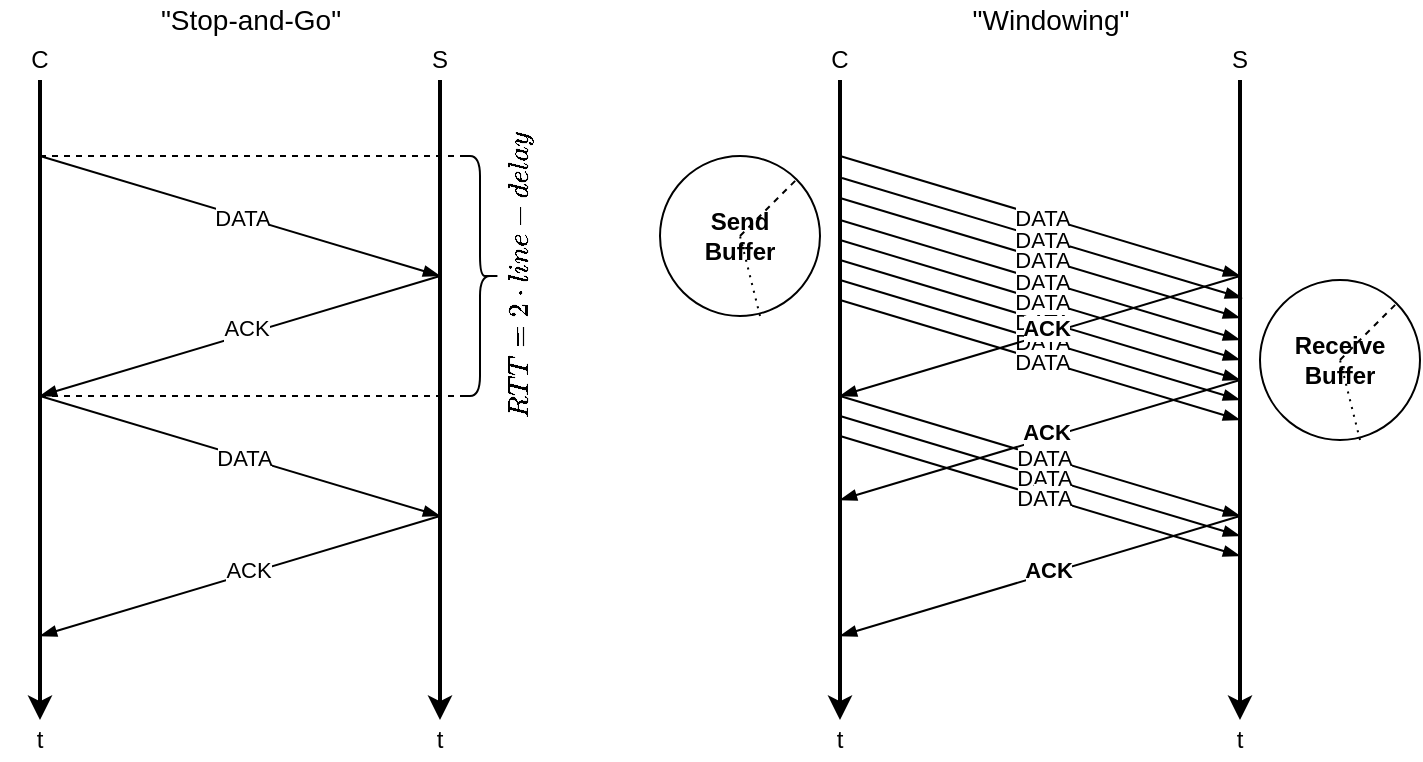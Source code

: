 <mxfile version="13.7.9" type="device"><diagram id="nPNZHEYBdZmi_5ZoVMQF" name="Seite-1"><mxGraphModel dx="782" dy="580" grid="1" gridSize="10" guides="1" tooltips="1" connect="1" arrows="1" fold="1" page="1" pageScale="1" pageWidth="827" pageHeight="1169" math="1" shadow="0"><root><mxCell id="0"/><mxCell id="1" parent="0"/><mxCell id="Z33j-YDG4Ag04HrSMXuC-5" value="" style="group;strokeWidth=2;" vertex="1" connectable="0" parent="1"><mxGeometry x="60" y="60" width="40" height="360" as="geometry"/></mxCell><mxCell id="Z33j-YDG4Ag04HrSMXuC-2" value="" style="endArrow=classic;html=1;strokeWidth=2;" edge="1" parent="Z33j-YDG4Ag04HrSMXuC-5" target="Z33j-YDG4Ag04HrSMXuC-3"><mxGeometry width="50" height="50" relative="1" as="geometry"><mxPoint x="20" y="20" as="sourcePoint"/><mxPoint x="20" y="380" as="targetPoint"/></mxGeometry></mxCell><mxCell id="Z33j-YDG4Ag04HrSMXuC-3" value="t" style="text;html=1;strokeColor=none;fillColor=none;align=center;verticalAlign=middle;whiteSpace=wrap;rounded=0;strokeWidth=2;" vertex="1" parent="Z33j-YDG4Ag04HrSMXuC-5"><mxGeometry y="340" width="40" height="20" as="geometry"/></mxCell><mxCell id="Z33j-YDG4Ag04HrSMXuC-4" value="C" style="text;html=1;strokeColor=none;fillColor=none;align=center;verticalAlign=middle;whiteSpace=wrap;rounded=0;strokeWidth=2;" vertex="1" parent="Z33j-YDG4Ag04HrSMXuC-5"><mxGeometry width="40" height="20" as="geometry"/></mxCell><mxCell id="Z33j-YDG4Ag04HrSMXuC-6" value="" style="group;strokeWidth=2;" vertex="1" connectable="0" parent="1"><mxGeometry x="260" y="60" width="40" height="360" as="geometry"/></mxCell><mxCell id="Z33j-YDG4Ag04HrSMXuC-7" value="" style="endArrow=classic;html=1;strokeWidth=2;" edge="1" parent="Z33j-YDG4Ag04HrSMXuC-6" target="Z33j-YDG4Ag04HrSMXuC-8"><mxGeometry width="50" height="50" relative="1" as="geometry"><mxPoint x="20" y="20" as="sourcePoint"/><mxPoint x="20" y="380" as="targetPoint"/></mxGeometry></mxCell><mxCell id="Z33j-YDG4Ag04HrSMXuC-8" value="t" style="text;html=1;strokeColor=none;fillColor=none;align=center;verticalAlign=middle;whiteSpace=wrap;rounded=0;strokeWidth=2;" vertex="1" parent="Z33j-YDG4Ag04HrSMXuC-6"><mxGeometry y="340" width="40" height="20" as="geometry"/></mxCell><mxCell id="Z33j-YDG4Ag04HrSMXuC-9" value="S" style="text;html=1;strokeColor=none;fillColor=none;align=center;verticalAlign=middle;whiteSpace=wrap;rounded=0;strokeWidth=2;" vertex="1" parent="Z33j-YDG4Ag04HrSMXuC-6"><mxGeometry width="40" height="20" as="geometry"/></mxCell><mxCell id="Z33j-YDG4Ag04HrSMXuC-21" value="" style="shape=curlyBracket;whiteSpace=wrap;html=1;rounded=1;strokeWidth=1;rotation=-180;" vertex="1" parent="Z33j-YDG4Ag04HrSMXuC-6"><mxGeometry x="30" y="58" width="20" height="120" as="geometry"/></mxCell><mxCell id="Z33j-YDG4Ag04HrSMXuC-12" value="" style="endArrow=blockThin;html=1;strokeWidth=1;endFill=1;" edge="1" parent="1"><mxGeometry width="50" height="50" relative="1" as="geometry"><mxPoint x="80" y="118" as="sourcePoint"/><mxPoint x="280" y="178" as="targetPoint"/></mxGeometry></mxCell><mxCell id="Z33j-YDG4Ag04HrSMXuC-17" value="DATA" style="edgeLabel;html=1;align=center;verticalAlign=middle;resizable=0;points=[];" vertex="1" connectable="0" parent="Z33j-YDG4Ag04HrSMXuC-12"><mxGeometry x="0.009" relative="1" as="geometry"><mxPoint as="offset"/></mxGeometry></mxCell><mxCell id="Z33j-YDG4Ag04HrSMXuC-13" value="" style="endArrow=blockThin;html=1;strokeWidth=1;endFill=1;" edge="1" parent="1"><mxGeometry width="50" height="50" relative="1" as="geometry"><mxPoint x="80" y="238" as="sourcePoint"/><mxPoint x="280" y="298" as="targetPoint"/></mxGeometry></mxCell><mxCell id="Z33j-YDG4Ag04HrSMXuC-19" value="DATA" style="edgeLabel;html=1;align=center;verticalAlign=middle;resizable=0;points=[];" vertex="1" connectable="0" parent="Z33j-YDG4Ag04HrSMXuC-13"><mxGeometry x="0.021" relative="1" as="geometry"><mxPoint as="offset"/></mxGeometry></mxCell><mxCell id="Z33j-YDG4Ag04HrSMXuC-14" value="" style="endArrow=blockThin;html=1;strokeWidth=1;endFill=1;" edge="1" parent="1"><mxGeometry width="50" height="50" relative="1" as="geometry"><mxPoint x="280" y="178" as="sourcePoint"/><mxPoint x="80" y="238" as="targetPoint"/></mxGeometry></mxCell><mxCell id="Z33j-YDG4Ag04HrSMXuC-18" value="ACK" style="edgeLabel;html=1;align=center;verticalAlign=middle;resizable=0;points=[];" vertex="1" connectable="0" parent="Z33j-YDG4Ag04HrSMXuC-14"><mxGeometry x="-0.038" y="-3" relative="1" as="geometry"><mxPoint as="offset"/></mxGeometry></mxCell><mxCell id="Z33j-YDG4Ag04HrSMXuC-16" value="" style="endArrow=blockThin;html=1;strokeWidth=1;endFill=1;" edge="1" parent="1"><mxGeometry width="50" height="50" relative="1" as="geometry"><mxPoint x="280" y="298" as="sourcePoint"/><mxPoint x="80" y="358" as="targetPoint"/></mxGeometry></mxCell><mxCell id="Z33j-YDG4Ag04HrSMXuC-20" value="ACK" style="edgeLabel;html=1;align=center;verticalAlign=middle;resizable=0;points=[];" vertex="1" connectable="0" parent="Z33j-YDG4Ag04HrSMXuC-16"><mxGeometry x="-0.045" y="-2" relative="1" as="geometry"><mxPoint as="offset"/></mxGeometry></mxCell><mxCell id="Z33j-YDG4Ag04HrSMXuC-22" value="" style="endArrow=none;dashed=1;html=1;strokeWidth=1;" edge="1" parent="1"><mxGeometry width="50" height="50" relative="1" as="geometry"><mxPoint x="80" y="118" as="sourcePoint"/><mxPoint x="290" y="118" as="targetPoint"/></mxGeometry></mxCell><mxCell id="Z33j-YDG4Ag04HrSMXuC-23" value="" style="endArrow=none;dashed=1;html=1;strokeWidth=1;" edge="1" parent="1"><mxGeometry width="50" height="50" relative="1" as="geometry"><mxPoint x="80" y="238" as="sourcePoint"/><mxPoint x="290" y="238" as="targetPoint"/></mxGeometry></mxCell><mxCell id="Z33j-YDG4Ag04HrSMXuC-24" value="$$RTT=2\cdot line-delay$$" style="text;html=1;strokeColor=none;fillColor=none;align=center;verticalAlign=middle;whiteSpace=wrap;rounded=0;rotation=-90;" vertex="1" parent="1"><mxGeometry x="300" y="168" width="40" height="20" as="geometry"/></mxCell><mxCell id="Z33j-YDG4Ag04HrSMXuC-26" value="&quot;Stop-and-Go&quot;" style="text;html=1;align=center;verticalAlign=middle;resizable=0;points=[];autosize=1;fontSize=14;" vertex="1" parent="1"><mxGeometry x="130" y="40" width="110" height="20" as="geometry"/></mxCell><mxCell id="Z33j-YDG4Ag04HrSMXuC-27" value="" style="group;strokeWidth=2;" vertex="1" connectable="0" parent="1"><mxGeometry x="460" y="60" width="40" height="360" as="geometry"/></mxCell><mxCell id="Z33j-YDG4Ag04HrSMXuC-28" value="" style="endArrow=classic;html=1;strokeWidth=2;" edge="1" parent="Z33j-YDG4Ag04HrSMXuC-27" target="Z33j-YDG4Ag04HrSMXuC-29"><mxGeometry width="50" height="50" relative="1" as="geometry"><mxPoint x="20" y="20" as="sourcePoint"/><mxPoint x="20" y="380" as="targetPoint"/></mxGeometry></mxCell><mxCell id="Z33j-YDG4Ag04HrSMXuC-29" value="t" style="text;html=1;strokeColor=none;fillColor=none;align=center;verticalAlign=middle;whiteSpace=wrap;rounded=0;strokeWidth=2;" vertex="1" parent="Z33j-YDG4Ag04HrSMXuC-27"><mxGeometry y="340" width="40" height="20" as="geometry"/></mxCell><mxCell id="Z33j-YDG4Ag04HrSMXuC-30" value="C" style="text;html=1;strokeColor=none;fillColor=none;align=center;verticalAlign=middle;whiteSpace=wrap;rounded=0;strokeWidth=2;" vertex="1" parent="Z33j-YDG4Ag04HrSMXuC-27"><mxGeometry width="40" height="20" as="geometry"/></mxCell><mxCell id="Z33j-YDG4Ag04HrSMXuC-31" value="" style="group;strokeWidth=2;" vertex="1" connectable="0" parent="1"><mxGeometry x="660" y="60" width="40" height="360" as="geometry"/></mxCell><mxCell id="Z33j-YDG4Ag04HrSMXuC-32" value="" style="endArrow=classic;html=1;strokeWidth=2;" edge="1" parent="Z33j-YDG4Ag04HrSMXuC-31" target="Z33j-YDG4Ag04HrSMXuC-33"><mxGeometry width="50" height="50" relative="1" as="geometry"><mxPoint x="20" y="20" as="sourcePoint"/><mxPoint x="20" y="380" as="targetPoint"/></mxGeometry></mxCell><mxCell id="Z33j-YDG4Ag04HrSMXuC-33" value="t" style="text;html=1;strokeColor=none;fillColor=none;align=center;verticalAlign=middle;whiteSpace=wrap;rounded=0;strokeWidth=2;" vertex="1" parent="Z33j-YDG4Ag04HrSMXuC-31"><mxGeometry y="340" width="40" height="20" as="geometry"/></mxCell><mxCell id="Z33j-YDG4Ag04HrSMXuC-34" value="S" style="text;html=1;strokeColor=none;fillColor=none;align=center;verticalAlign=middle;whiteSpace=wrap;rounded=0;strokeWidth=2;" vertex="1" parent="Z33j-YDG4Ag04HrSMXuC-31"><mxGeometry width="40" height="20" as="geometry"/></mxCell><mxCell id="Z33j-YDG4Ag04HrSMXuC-36" value="" style="endArrow=blockThin;html=1;strokeWidth=1;endFill=1;" edge="1" parent="1"><mxGeometry width="50" height="50" relative="1" as="geometry"><mxPoint x="480" y="118" as="sourcePoint"/><mxPoint x="680" y="178" as="targetPoint"/></mxGeometry></mxCell><mxCell id="Z33j-YDG4Ag04HrSMXuC-37" value="DATA" style="edgeLabel;html=1;align=center;verticalAlign=middle;resizable=0;points=[];" vertex="1" connectable="0" parent="Z33j-YDG4Ag04HrSMXuC-36"><mxGeometry x="0.009" relative="1" as="geometry"><mxPoint as="offset"/></mxGeometry></mxCell><mxCell id="Z33j-YDG4Ag04HrSMXuC-38" value="" style="endArrow=blockThin;html=1;strokeWidth=1;endFill=1;" edge="1" parent="1"><mxGeometry width="50" height="50" relative="1" as="geometry"><mxPoint x="480" y="238" as="sourcePoint"/><mxPoint x="680" y="298" as="targetPoint"/></mxGeometry></mxCell><mxCell id="Z33j-YDG4Ag04HrSMXuC-39" value="DATA" style="edgeLabel;html=1;align=center;verticalAlign=middle;resizable=0;points=[];" vertex="1" connectable="0" parent="Z33j-YDG4Ag04HrSMXuC-38"><mxGeometry x="0.021" relative="1" as="geometry"><mxPoint as="offset"/></mxGeometry></mxCell><mxCell id="Z33j-YDG4Ag04HrSMXuC-42" value="" style="endArrow=blockThin;html=1;strokeWidth=1;endFill=1;" edge="1" parent="1"><mxGeometry width="50" height="50" relative="1" as="geometry"><mxPoint x="680" y="298" as="sourcePoint"/><mxPoint x="480" y="358" as="targetPoint"/></mxGeometry></mxCell><mxCell id="Z33j-YDG4Ag04HrSMXuC-43" value="ACK" style="edgeLabel;html=1;align=center;verticalAlign=middle;resizable=0;points=[];fontStyle=1" vertex="1" connectable="0" parent="Z33j-YDG4Ag04HrSMXuC-42"><mxGeometry x="-0.045" y="-2" relative="1" as="geometry"><mxPoint as="offset"/></mxGeometry></mxCell><mxCell id="Z33j-YDG4Ag04HrSMXuC-47" value="&quot;Windowing&quot;" style="text;html=1;align=center;verticalAlign=middle;resizable=0;points=[];autosize=1;fontSize=14;" vertex="1" parent="1"><mxGeometry x="540" y="40" width="90" height="20" as="geometry"/></mxCell><mxCell id="Z33j-YDG4Ag04HrSMXuC-48" value="" style="endArrow=blockThin;html=1;strokeWidth=1;endFill=1;" edge="1" parent="1"><mxGeometry width="50" height="50" relative="1" as="geometry"><mxPoint x="481" y="129" as="sourcePoint"/><mxPoint x="681" y="189" as="targetPoint"/></mxGeometry></mxCell><mxCell id="Z33j-YDG4Ag04HrSMXuC-49" value="DATA" style="edgeLabel;html=1;align=center;verticalAlign=middle;resizable=0;points=[];" vertex="1" connectable="0" parent="Z33j-YDG4Ag04HrSMXuC-48"><mxGeometry x="0.009" relative="1" as="geometry"><mxPoint x="-1" as="offset"/></mxGeometry></mxCell><mxCell id="Z33j-YDG4Ag04HrSMXuC-50" value="d" style="endArrow=blockThin;html=1;strokeWidth=1;endFill=1;" edge="1" parent="1"><mxGeometry width="50" height="50" relative="1" as="geometry"><mxPoint x="480" y="139" as="sourcePoint"/><mxPoint x="680" y="199" as="targetPoint"/></mxGeometry></mxCell><mxCell id="Z33j-YDG4Ag04HrSMXuC-51" value="DATA" style="edgeLabel;html=1;align=center;verticalAlign=middle;resizable=0;points=[];" vertex="1" connectable="0" parent="Z33j-YDG4Ag04HrSMXuC-50"><mxGeometry x="0.009" relative="1" as="geometry"><mxPoint as="offset"/></mxGeometry></mxCell><mxCell id="Z33j-YDG4Ag04HrSMXuC-52" value="d" style="endArrow=blockThin;html=1;strokeWidth=1;endFill=1;" edge="1" parent="1"><mxGeometry width="50" height="50" relative="1" as="geometry"><mxPoint x="480" y="150" as="sourcePoint"/><mxPoint x="680" y="210" as="targetPoint"/></mxGeometry></mxCell><mxCell id="Z33j-YDG4Ag04HrSMXuC-53" value="DATA" style="edgeLabel;html=1;align=center;verticalAlign=middle;resizable=0;points=[];" vertex="1" connectable="0" parent="Z33j-YDG4Ag04HrSMXuC-52"><mxGeometry x="0.009" relative="1" as="geometry"><mxPoint as="offset"/></mxGeometry></mxCell><mxCell id="Z33j-YDG4Ag04HrSMXuC-54" value="d" style="endArrow=blockThin;html=1;strokeWidth=1;endFill=1;" edge="1" parent="1"><mxGeometry width="50" height="50" relative="1" as="geometry"><mxPoint x="480" y="160" as="sourcePoint"/><mxPoint x="680" y="220" as="targetPoint"/></mxGeometry></mxCell><mxCell id="Z33j-YDG4Ag04HrSMXuC-55" value="DATA" style="edgeLabel;html=1;align=center;verticalAlign=middle;resizable=0;points=[];" vertex="1" connectable="0" parent="Z33j-YDG4Ag04HrSMXuC-54"><mxGeometry x="0.009" relative="1" as="geometry"><mxPoint as="offset"/></mxGeometry></mxCell><mxCell id="Z33j-YDG4Ag04HrSMXuC-56" value="d" style="endArrow=blockThin;html=1;strokeWidth=1;endFill=1;" edge="1" parent="1"><mxGeometry width="50" height="50" relative="1" as="geometry"><mxPoint x="480" y="170" as="sourcePoint"/><mxPoint x="680" y="230" as="targetPoint"/></mxGeometry></mxCell><mxCell id="Z33j-YDG4Ag04HrSMXuC-57" value="DATA" style="edgeLabel;html=1;align=center;verticalAlign=middle;resizable=0;points=[];" vertex="1" connectable="0" parent="Z33j-YDG4Ag04HrSMXuC-56"><mxGeometry x="0.009" relative="1" as="geometry"><mxPoint as="offset"/></mxGeometry></mxCell><mxCell id="Z33j-YDG4Ag04HrSMXuC-58" value="d" style="endArrow=blockThin;html=1;strokeWidth=1;endFill=1;" edge="1" parent="1"><mxGeometry width="50" height="50" relative="1" as="geometry"><mxPoint x="480" y="180" as="sourcePoint"/><mxPoint x="680" y="240" as="targetPoint"/></mxGeometry></mxCell><mxCell id="Z33j-YDG4Ag04HrSMXuC-59" value="DATA" style="edgeLabel;html=1;align=center;verticalAlign=middle;resizable=0;points=[];" vertex="1" connectable="0" parent="Z33j-YDG4Ag04HrSMXuC-58"><mxGeometry x="0.009" relative="1" as="geometry"><mxPoint as="offset"/></mxGeometry></mxCell><mxCell id="Z33j-YDG4Ag04HrSMXuC-60" value="d" style="endArrow=blockThin;html=1;strokeWidth=1;endFill=1;" edge="1" parent="1"><mxGeometry width="50" height="50" relative="1" as="geometry"><mxPoint x="480" y="190" as="sourcePoint"/><mxPoint x="680" y="250" as="targetPoint"/></mxGeometry></mxCell><mxCell id="Z33j-YDG4Ag04HrSMXuC-61" value="DATA" style="edgeLabel;html=1;align=center;verticalAlign=middle;resizable=0;points=[];" vertex="1" connectable="0" parent="Z33j-YDG4Ag04HrSMXuC-60"><mxGeometry x="0.009" relative="1" as="geometry"><mxPoint as="offset"/></mxGeometry></mxCell><mxCell id="Z33j-YDG4Ag04HrSMXuC-40" value="" style="endArrow=blockThin;html=1;strokeWidth=1;endFill=1;" edge="1" parent="1"><mxGeometry width="50" height="50" relative="1" as="geometry"><mxPoint x="680" y="178" as="sourcePoint"/><mxPoint x="480" y="238" as="targetPoint"/></mxGeometry></mxCell><mxCell id="Z33j-YDG4Ag04HrSMXuC-41" value="&lt;b&gt;ACK&lt;/b&gt;" style="edgeLabel;html=1;align=center;verticalAlign=middle;resizable=0;points=[];" vertex="1" connectable="0" parent="Z33j-YDG4Ag04HrSMXuC-40"><mxGeometry x="-0.038" y="-3" relative="1" as="geometry"><mxPoint as="offset"/></mxGeometry></mxCell><mxCell id="Z33j-YDG4Ag04HrSMXuC-67" value="" style="endArrow=blockThin;html=1;strokeWidth=1;endFill=1;" edge="1" parent="1"><mxGeometry width="50" height="50" relative="1" as="geometry"><mxPoint x="680" y="230" as="sourcePoint"/><mxPoint x="480" y="290" as="targetPoint"/></mxGeometry></mxCell><mxCell id="Z33j-YDG4Ag04HrSMXuC-68" value="&lt;b&gt;ACK&lt;/b&gt;" style="edgeLabel;html=1;align=center;verticalAlign=middle;resizable=0;points=[];" vertex="1" connectable="0" parent="Z33j-YDG4Ag04HrSMXuC-67"><mxGeometry x="-0.038" y="-3" relative="1" as="geometry"><mxPoint as="offset"/></mxGeometry></mxCell><mxCell id="Z33j-YDG4Ag04HrSMXuC-69" value="" style="endArrow=blockThin;html=1;strokeWidth=1;endFill=1;" edge="1" parent="1"><mxGeometry width="50" height="50" relative="1" as="geometry"><mxPoint x="480" y="248" as="sourcePoint"/><mxPoint x="680" y="308" as="targetPoint"/></mxGeometry></mxCell><mxCell id="Z33j-YDG4Ag04HrSMXuC-70" value="DATA" style="edgeLabel;html=1;align=center;verticalAlign=middle;resizable=0;points=[];" vertex="1" connectable="0" parent="Z33j-YDG4Ag04HrSMXuC-69"><mxGeometry x="0.021" relative="1" as="geometry"><mxPoint as="offset"/></mxGeometry></mxCell><mxCell id="Z33j-YDG4Ag04HrSMXuC-71" value="d" style="endArrow=blockThin;html=1;strokeWidth=1;endFill=1;" edge="1" parent="1"><mxGeometry width="50" height="50" relative="1" as="geometry"><mxPoint x="480" y="258" as="sourcePoint"/><mxPoint x="680" y="318" as="targetPoint"/></mxGeometry></mxCell><mxCell id="Z33j-YDG4Ag04HrSMXuC-72" value="DATA" style="edgeLabel;html=1;align=center;verticalAlign=middle;resizable=0;points=[];" vertex="1" connectable="0" parent="Z33j-YDG4Ag04HrSMXuC-71"><mxGeometry x="0.021" relative="1" as="geometry"><mxPoint as="offset"/></mxGeometry></mxCell><mxCell id="Z33j-YDG4Ag04HrSMXuC-80" value="" style="group" vertex="1" connectable="0" parent="1"><mxGeometry x="690" y="180" width="80" height="80" as="geometry"/></mxCell><mxCell id="Z33j-YDG4Ag04HrSMXuC-78" value="" style="group" vertex="1" connectable="0" parent="Z33j-YDG4Ag04HrSMXuC-80"><mxGeometry width="80" height="80" as="geometry"/></mxCell><mxCell id="Z33j-YDG4Ag04HrSMXuC-74" value="" style="ellipse;whiteSpace=wrap;html=1;aspect=fixed;strokeWidth=1;fontSize=14;align=center;" vertex="1" parent="Z33j-YDG4Ag04HrSMXuC-78"><mxGeometry width="80" height="80" as="geometry"/></mxCell><mxCell id="Z33j-YDG4Ag04HrSMXuC-75" value="" style="endArrow=none;dashed=1;html=1;strokeWidth=1;fontSize=14;entryX=1;entryY=0;entryDx=0;entryDy=0;" edge="1" parent="Z33j-YDG4Ag04HrSMXuC-78" target="Z33j-YDG4Ag04HrSMXuC-74"><mxGeometry width="50" height="50" relative="1" as="geometry"><mxPoint x="40" y="40" as="sourcePoint"/><mxPoint x="60" y="10" as="targetPoint"/></mxGeometry></mxCell><mxCell id="Z33j-YDG4Ag04HrSMXuC-76" value="" style="endArrow=none;dashed=1;html=1;dashPattern=1 3;strokeWidth=1;fontSize=14;exitX=0.625;exitY=1;exitDx=0;exitDy=0;exitPerimeter=0;" edge="1" parent="Z33j-YDG4Ag04HrSMXuC-78" source="Z33j-YDG4Ag04HrSMXuC-74"><mxGeometry width="50" height="50" relative="1" as="geometry"><mxPoint x="10" y="60" as="sourcePoint"/><mxPoint x="40" y="40" as="targetPoint"/></mxGeometry></mxCell><mxCell id="Z33j-YDG4Ag04HrSMXuC-77" value="Receive&lt;br&gt;Buffer" style="text;html=1;strokeColor=none;fillColor=none;align=center;verticalAlign=middle;whiteSpace=wrap;rounded=0;fontSize=12;fontStyle=1" vertex="1" parent="Z33j-YDG4Ag04HrSMXuC-78"><mxGeometry x="20" y="30" width="40" height="20" as="geometry"/></mxCell><mxCell id="Z33j-YDG4Ag04HrSMXuC-81" value="" style="group" vertex="1" connectable="0" parent="1"><mxGeometry x="390" y="118" width="80" height="80" as="geometry"/></mxCell><mxCell id="Z33j-YDG4Ag04HrSMXuC-82" value="" style="group" vertex="1" connectable="0" parent="Z33j-YDG4Ag04HrSMXuC-81"><mxGeometry width="80" height="80" as="geometry"/></mxCell><mxCell id="Z33j-YDG4Ag04HrSMXuC-83" value="" style="ellipse;whiteSpace=wrap;html=1;aspect=fixed;strokeWidth=1;fontSize=14;align=center;" vertex="1" parent="Z33j-YDG4Ag04HrSMXuC-82"><mxGeometry width="80" height="80" as="geometry"/></mxCell><mxCell id="Z33j-YDG4Ag04HrSMXuC-84" value="" style="endArrow=none;dashed=1;html=1;strokeWidth=1;fontSize=14;entryX=1;entryY=0;entryDx=0;entryDy=0;" edge="1" parent="Z33j-YDG4Ag04HrSMXuC-82" target="Z33j-YDG4Ag04HrSMXuC-83"><mxGeometry width="50" height="50" relative="1" as="geometry"><mxPoint x="40" y="40" as="sourcePoint"/><mxPoint x="60" y="10" as="targetPoint"/></mxGeometry></mxCell><mxCell id="Z33j-YDG4Ag04HrSMXuC-85" value="" style="endArrow=none;dashed=1;html=1;dashPattern=1 3;strokeWidth=1;fontSize=14;exitX=0.625;exitY=1;exitDx=0;exitDy=0;exitPerimeter=0;" edge="1" parent="Z33j-YDG4Ag04HrSMXuC-82" source="Z33j-YDG4Ag04HrSMXuC-83"><mxGeometry width="50" height="50" relative="1" as="geometry"><mxPoint x="10" y="60" as="sourcePoint"/><mxPoint x="40" y="40" as="targetPoint"/></mxGeometry></mxCell><mxCell id="Z33j-YDG4Ag04HrSMXuC-86" value="Send&lt;br&gt;Buffer" style="text;html=1;strokeColor=none;fillColor=none;align=center;verticalAlign=middle;whiteSpace=wrap;rounded=0;fontSize=12;fontStyle=1" vertex="1" parent="Z33j-YDG4Ag04HrSMXuC-82"><mxGeometry x="20" y="30" width="40" height="20" as="geometry"/></mxCell></root></mxGraphModel></diagram></mxfile>